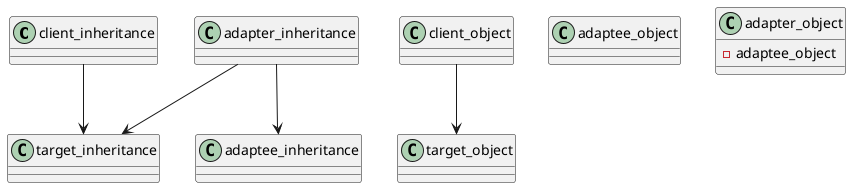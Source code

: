 @startuml
'https://plantuml.com/class-diagram

class client_inheritance
class target_inheritance
class adaptee_inheritance
class adapter_inheritance

client_inheritance --> target_inheritance
adapter_inheritance --> target_inheritance
adapter_inheritance --> adaptee_inheritance

class client_object
class target_object
class adaptee_object
class adapter_object {
    -adaptee_object
}

client_object --> target_object




@enduml